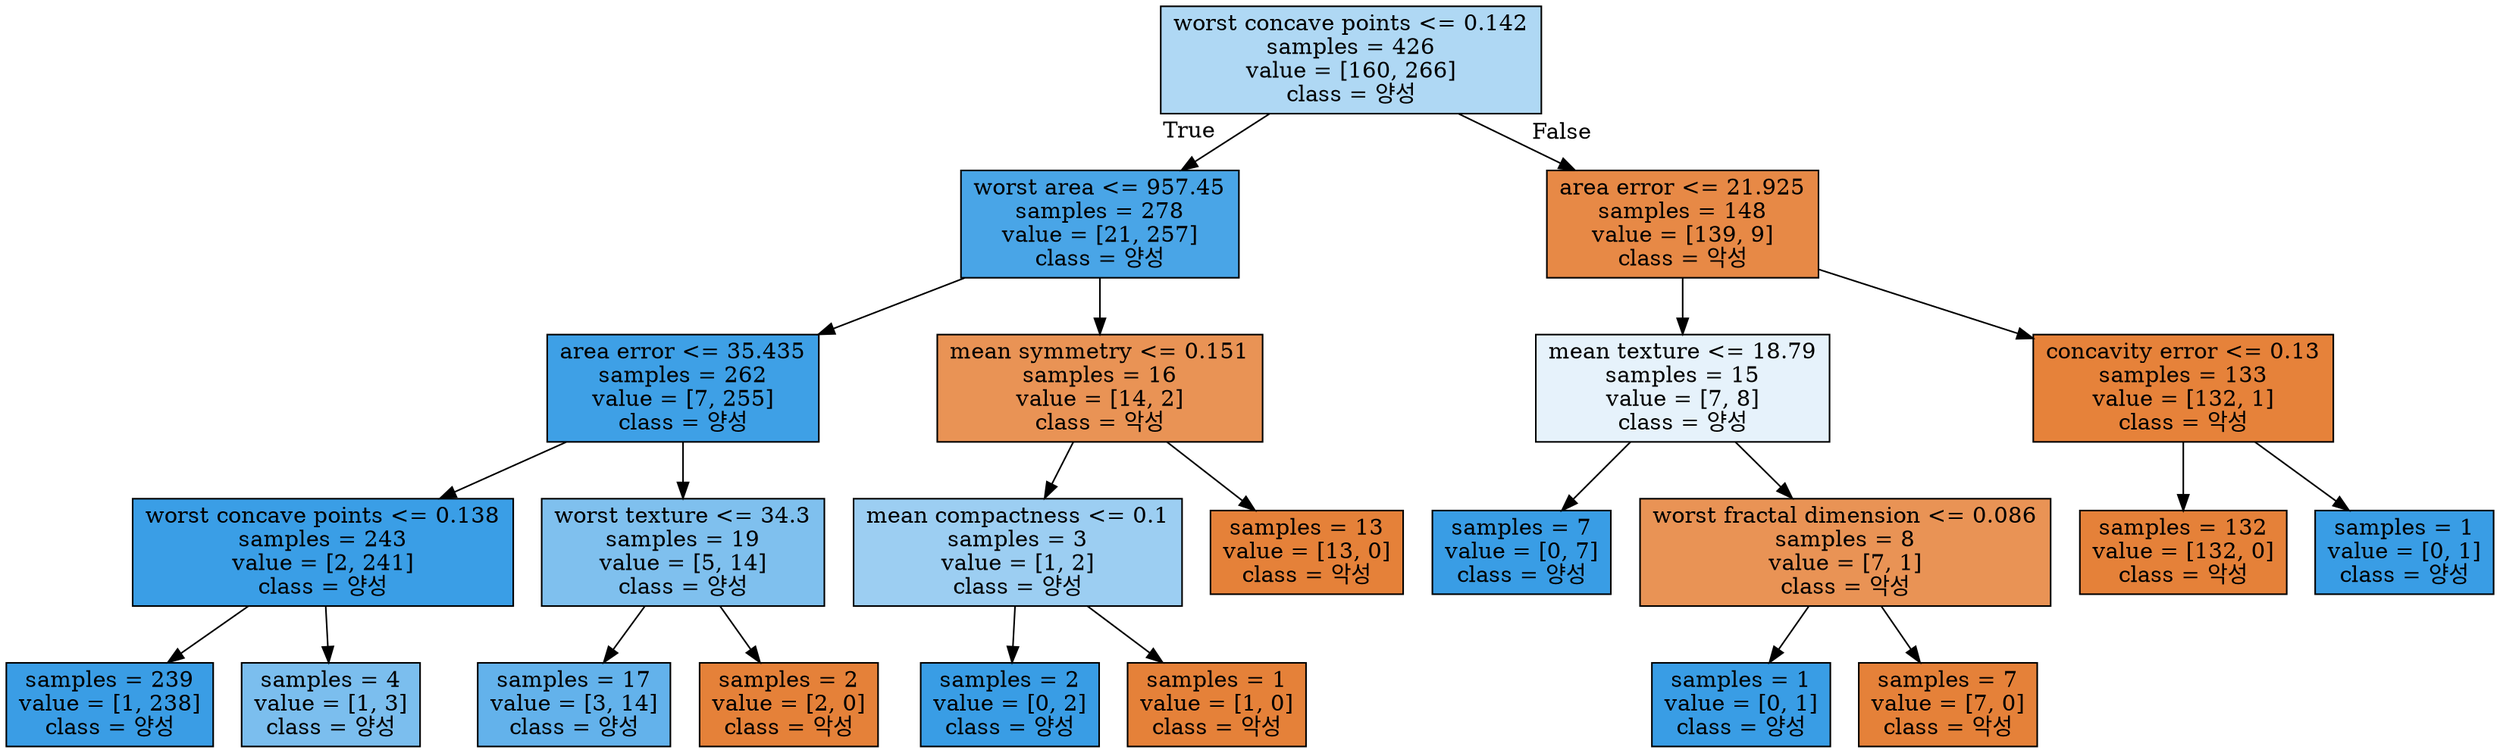 digraph Tree {
node [shape=box, style="filled", color="black"] ;
0 [label="worst concave points <= 0.142\nsamples = 426\nvalue = [160, 266]\nclass = 양성", fillcolor="#399de566"] ;
1 [label="worst area <= 957.45\nsamples = 278\nvalue = [21, 257]\nclass = 양성", fillcolor="#399de5ea"] ;
0 -> 1 [labeldistance=2.5, labelangle=45, headlabel="True"] ;
2 [label="area error <= 35.435\nsamples = 262\nvalue = [7, 255]\nclass = 양성", fillcolor="#399de5f8"] ;
1 -> 2 ;
3 [label="worst concave points <= 0.138\nsamples = 243\nvalue = [2, 241]\nclass = 양성", fillcolor="#399de5fd"] ;
2 -> 3 ;
4 [label="samples = 239\nvalue = [1, 238]\nclass = 양성", fillcolor="#399de5fe"] ;
3 -> 4 ;
5 [label="samples = 4\nvalue = [1, 3]\nclass = 양성", fillcolor="#399de5aa"] ;
3 -> 5 ;
6 [label="worst texture <= 34.3\nsamples = 19\nvalue = [5, 14]\nclass = 양성", fillcolor="#399de5a4"] ;
2 -> 6 ;
7 [label="samples = 17\nvalue = [3, 14]\nclass = 양성", fillcolor="#399de5c8"] ;
6 -> 7 ;
8 [label="samples = 2\nvalue = [2, 0]\nclass = 악성", fillcolor="#e58139ff"] ;
6 -> 8 ;
9 [label="mean symmetry <= 0.151\nsamples = 16\nvalue = [14, 2]\nclass = 악성", fillcolor="#e58139db"] ;
1 -> 9 ;
10 [label="mean compactness <= 0.1\nsamples = 3\nvalue = [1, 2]\nclass = 양성", fillcolor="#399de57f"] ;
9 -> 10 ;
11 [label="samples = 2\nvalue = [0, 2]\nclass = 양성", fillcolor="#399de5ff"] ;
10 -> 11 ;
12 [label="samples = 1\nvalue = [1, 0]\nclass = 악성", fillcolor="#e58139ff"] ;
10 -> 12 ;
13 [label="samples = 13\nvalue = [13, 0]\nclass = 악성", fillcolor="#e58139ff"] ;
9 -> 13 ;
14 [label="area error <= 21.925\nsamples = 148\nvalue = [139, 9]\nclass = 악성", fillcolor="#e58139ee"] ;
0 -> 14 [labeldistance=2.5, labelangle=-45, headlabel="False"] ;
15 [label="mean texture <= 18.79\nsamples = 15\nvalue = [7, 8]\nclass = 양성", fillcolor="#399de520"] ;
14 -> 15 ;
16 [label="samples = 7\nvalue = [0, 7]\nclass = 양성", fillcolor="#399de5ff"] ;
15 -> 16 ;
17 [label="worst fractal dimension <= 0.086\nsamples = 8\nvalue = [7, 1]\nclass = 악성", fillcolor="#e58139db"] ;
15 -> 17 ;
18 [label="samples = 1\nvalue = [0, 1]\nclass = 양성", fillcolor="#399de5ff"] ;
17 -> 18 ;
19 [label="samples = 7\nvalue = [7, 0]\nclass = 악성", fillcolor="#e58139ff"] ;
17 -> 19 ;
20 [label="concavity error <= 0.13\nsamples = 133\nvalue = [132, 1]\nclass = 악성", fillcolor="#e58139fd"] ;
14 -> 20 ;
21 [label="samples = 132\nvalue = [132, 0]\nclass = 악성", fillcolor="#e58139ff"] ;
20 -> 21 ;
22 [label="samples = 1\nvalue = [0, 1]\nclass = 양성", fillcolor="#399de5ff"] ;
20 -> 22 ;
}